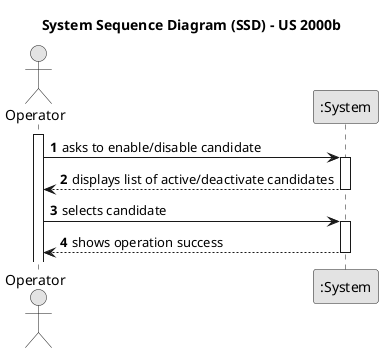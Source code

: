 @startuml
skinparam monochrome true
skinparam packageStyle rectangle
skinparam shadowing false

title System Sequence Diagram (SSD) - US 2000b

autonumber

actor "Operator" as User
participant ":System" as System

activate User

    User -> System: asks to enable/disable candidate
        activate System

    System--> User : displays list of active/deactivate candidates
        deactivate System

    User -> System: selects candidate
        activate System

    System--> User : shows operation success
        deactivate System

@enduml